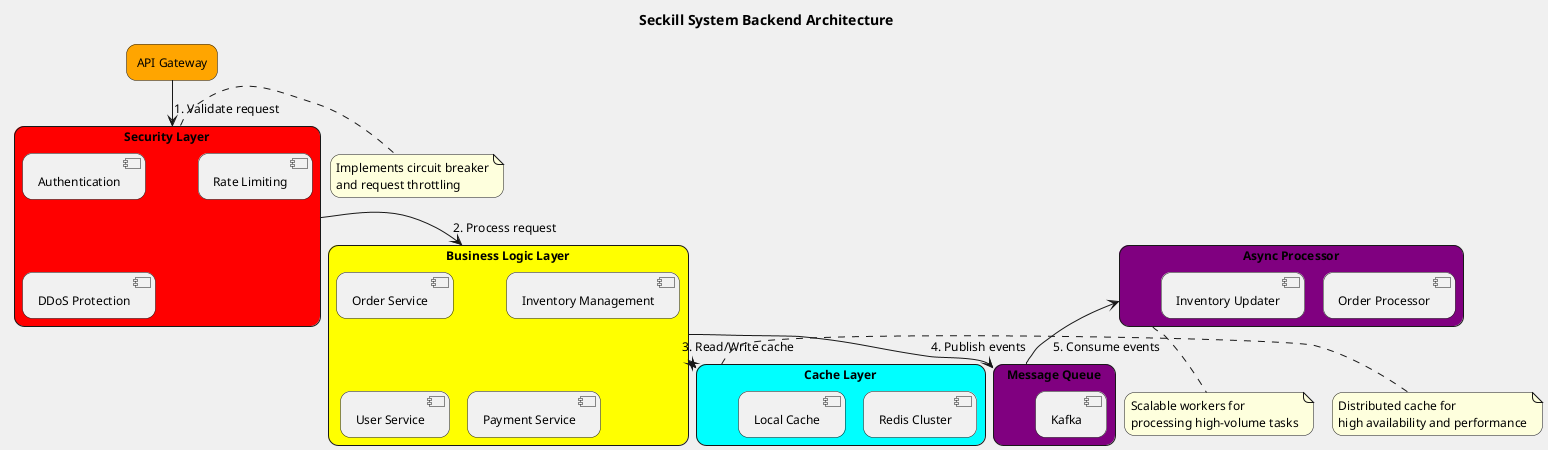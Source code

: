 @startuml Seckill System Backend Architecture
!pragma layout smetana
skinparam backgroundColor #F0F0F0
skinparam defaultFontName Arial
skinparam defaultFontSize 12
skinparam roundcorner 20
skinparam shadowing false

title Seckill System Backend Architecture

rectangle "API Gateway" as APIGateway #Orange

rectangle "Business Logic Layer" as BusinessLogic #Yellow {
    component "Order Service" as OrderService
    component "Inventory Management" as InventoryManagement
    component "User Service" as UserService
    component "Payment Service" as PaymentService
}

rectangle "Security Layer" as SecurityLayer #Red {
    component "Authentication" as Authentication
    component "Rate Limiting" as RateLimiting
    component "DDoS Protection" as DDoSProtection
}

rectangle "Cache Layer" as CacheLayer #Cyan {
    component "Redis Cluster" as RedisCluster
    component "Local Cache" as LocalCache
}

rectangle "Message Queue" as MessageQueue #Purple {
    component "Kafka" as Kafka
}

rectangle "Async Processor" as AsyncProcessor #Purple {
    component "Order Processor" as OrderProcessor
    component "Inventory Updater" as InventoryUpdater
}

APIGateway --> SecurityLayer : "1. Validate request"
SecurityLayer --> BusinessLogic : "2. Process request"
BusinessLogic <--> CacheLayer : "3. Read/Write cache"
BusinessLogic --> MessageQueue : "4. Publish events"
AsyncProcessor <-- MessageQueue : "5. Consume events"

note right of SecurityLayer
  Implements circuit breaker
  and request throttling
end note

note right of CacheLayer
  Distributed cache for
  high availability and performance
end note

note bottom of AsyncProcessor
  Scalable workers for
  processing high-volume tasks
end note

@enduml
